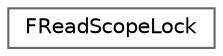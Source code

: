 digraph "Graphical Class Hierarchy"
{
 // INTERACTIVE_SVG=YES
 // LATEX_PDF_SIZE
  bgcolor="transparent";
  edge [fontname=Helvetica,fontsize=10,labelfontname=Helvetica,labelfontsize=10];
  node [fontname=Helvetica,fontsize=10,shape=box,height=0.2,width=0.4];
  rankdir="LR";
  Node0 [id="Node000000",label="FReadScopeLock",height=0.2,width=0.4,color="grey40", fillcolor="white", style="filled",URL="$dc/d59/classFReadScopeLock.html",tooltip="Keeps a FRWLock read-locked while this scope lives."];
}
